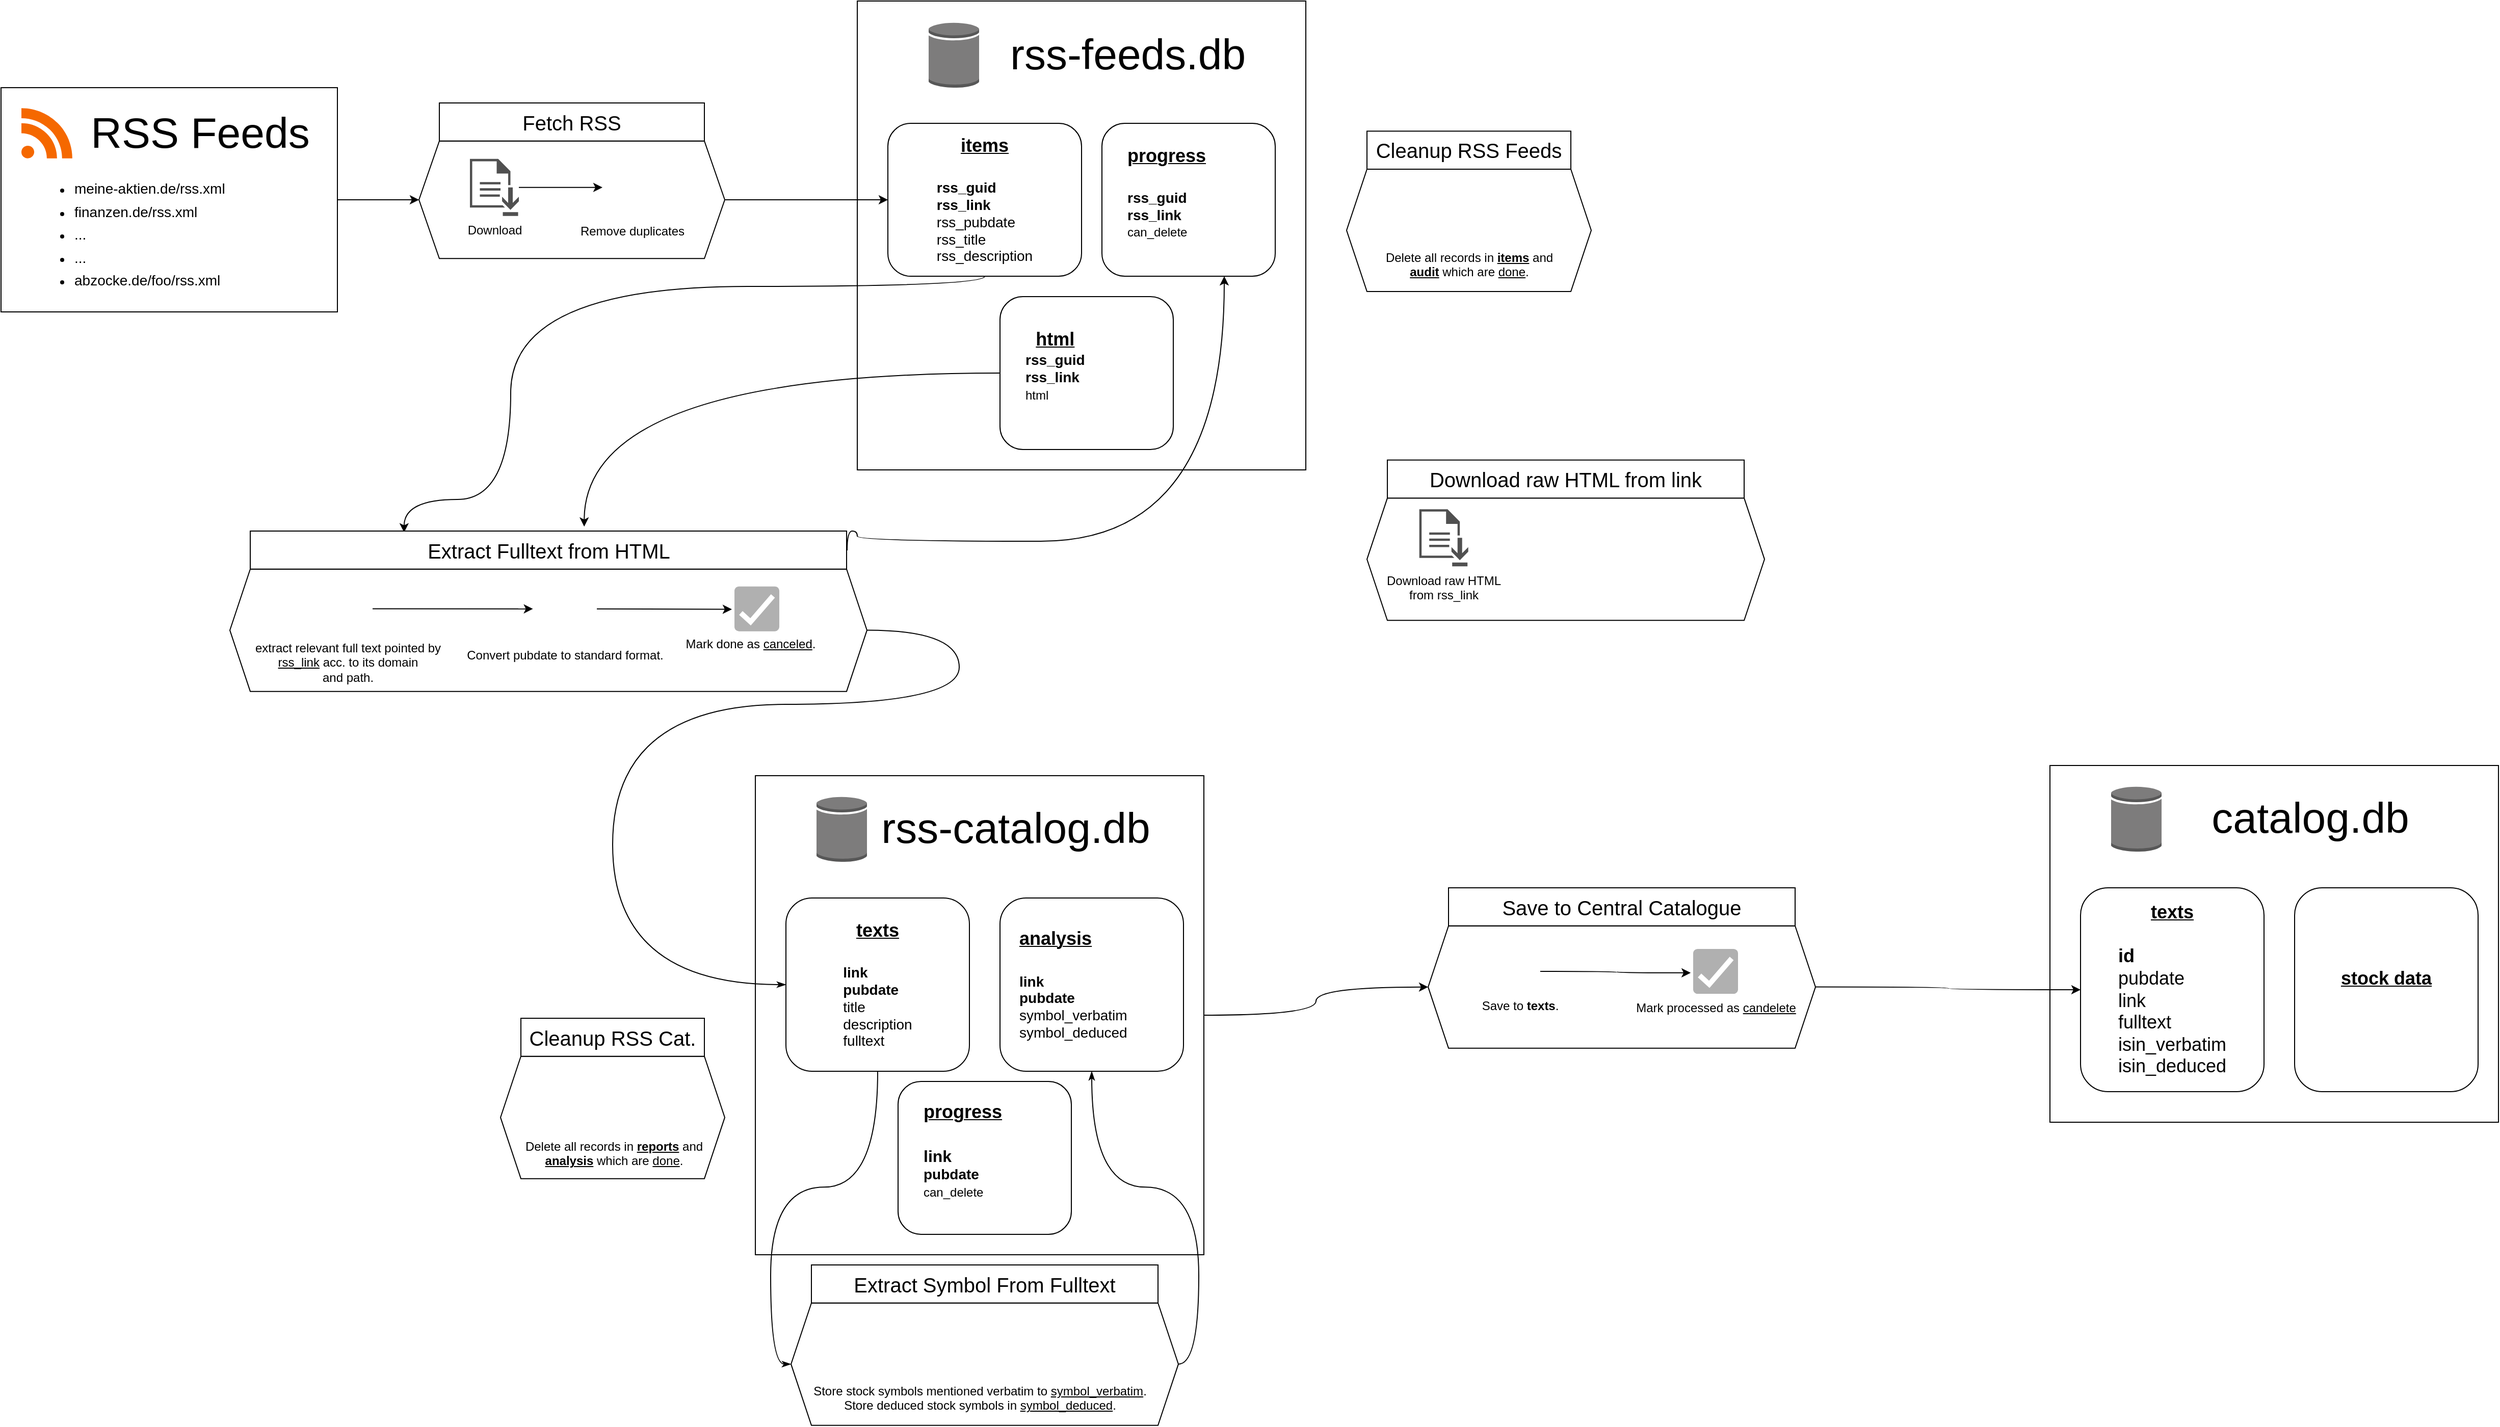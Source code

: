 <mxfile version="14.4.3" type="device"><diagram name="Page-1" id="c7488fd3-1785-93aa-aadb-54a6760d102a"><mxGraphModel dx="3100" dy="1181" grid="1" gridSize="10" guides="1" tooltips="1" connect="1" arrows="1" fold="1" page="1" pageScale="1" pageWidth="1100" pageHeight="850" background="#ffffff" math="0" shadow="0"><root><mxCell id="0"/><mxCell id="1" parent="0"/><mxCell id="L96eIanU1S4voTSLZeWV-96" value="" style="shape=hexagon;perimeter=hexagonPerimeter2;whiteSpace=wrap;html=1;fixedSize=1;" parent="1" vertex="1"><mxGeometry x="295" y="1397.33" width="380" height="120" as="geometry"/></mxCell><mxCell id="L96eIanU1S4voTSLZeWV-49" value="" style="shape=hexagon;perimeter=hexagonPerimeter2;whiteSpace=wrap;html=1;fixedSize=1;" parent="1" vertex="1"><mxGeometry x="-70" y="257.33" width="300" height="115.33" as="geometry"/></mxCell><mxCell id="L96eIanU1S4voTSLZeWV-45" style="edgeStyle=orthogonalEdgeStyle;curved=1;rounded=0;orthogonalLoop=1;jettySize=auto;html=1;entryX=0;entryY=0.5;entryDx=0;entryDy=0;" parent="1" source="L96eIanU1S4voTSLZeWV-40" target="L96eIanU1S4voTSLZeWV-49" edge="1"><mxGeometry relative="1" as="geometry"/></mxCell><mxCell id="L96eIanU1S4voTSLZeWV-40" value="" style="rounded=0;whiteSpace=wrap;html=1;" parent="1" vertex="1"><mxGeometry x="-480" y="205" width="330" height="220" as="geometry"/></mxCell><mxCell id="L96eIanU1S4voTSLZeWV-3" value="" style="rounded=0;whiteSpace=wrap;html=1;" parent="1" vertex="1"><mxGeometry x="360" y="120" width="440" height="460" as="geometry"/></mxCell><mxCell id="L96eIanU1S4voTSLZeWV-2" value="" style="outlineConnect=0;dashed=0;verticalLabelPosition=bottom;verticalAlign=top;align=center;html=1;shape=mxgraph.aws3.generic_database;fillColor=#7D7C7C;gradientColor=none;" parent="1" vertex="1"><mxGeometry x="430" y="140.5" width="49.5" height="64.5" as="geometry"/></mxCell><mxCell id="L96eIanU1S4voTSLZeWV-4" value="&lt;div style=&quot;font-size: 42px&quot;&gt;&lt;font style=&quot;font-size: 42px&quot;&gt;rss-feeds.db&lt;/font&gt;&lt;/div&gt;" style="text;html=1;resizable=0;autosize=1;align=center;verticalAlign=middle;points=[];fillColor=none;strokeColor=none;rounded=0;" parent="1" vertex="1"><mxGeometry x="500" y="162.75" width="250" height="20" as="geometry"/></mxCell><mxCell id="L96eIanU1S4voTSLZeWV-36" value="&lt;div&gt;&lt;u&gt;&lt;font style=&quot;font-size: 18px&quot;&gt;&lt;b&gt;items&lt;/b&gt;&lt;/font&gt;&lt;/u&gt;&lt;/div&gt;&lt;div&gt;&lt;b&gt;&lt;font style=&quot;font-size: 18px&quot;&gt;&lt;br&gt;&lt;/font&gt;&lt;/b&gt;&lt;/div&gt;&lt;div align=&quot;left&quot;&gt;&lt;font style=&quot;font-size: 14px&quot;&gt;&lt;b&gt;rss_guid&lt;/b&gt;&lt;br&gt;&lt;/font&gt;&lt;/div&gt;&lt;div align=&quot;left&quot;&gt;&lt;b&gt;&lt;font style=&quot;font-size: 14px&quot;&gt;rss_link&lt;/font&gt;&lt;/b&gt;&lt;/div&gt;&lt;div align=&quot;left&quot;&gt;&lt;font style=&quot;font-size: 14px&quot;&gt;rss_pubdate&lt;/font&gt;&lt;/div&gt;&lt;div align=&quot;left&quot;&gt;&lt;font style=&quot;font-size: 14px&quot;&gt;rss_title&lt;/font&gt;&lt;/div&gt;&lt;div align=&quot;left&quot;&gt;&lt;font style=&quot;font-size: 14px&quot;&gt;rss_description&lt;br&gt;&lt;/font&gt;&lt;/div&gt;" style="rounded=1;whiteSpace=wrap;html=1;" parent="1" vertex="1"><mxGeometry x="390" y="240" width="190" height="150" as="geometry"/></mxCell><mxCell id="L96eIanU1S4voTSLZeWV-37" value="" style="dashed=0;outlineConnect=0;html=1;align=center;labelPosition=center;verticalLabelPosition=bottom;verticalAlign=top;shape=mxgraph.weblogos.rss;fillColor=#F56800;strokeColor=none" parent="1" vertex="1"><mxGeometry x="-460" y="225" width="50" height="49.35" as="geometry"/></mxCell><mxCell id="L96eIanU1S4voTSLZeWV-41" value="&lt;font style=&quot;font-size: 42px&quot;&gt;RSS Feeds&lt;/font&gt;" style="text;html=1;resizable=0;autosize=1;align=center;verticalAlign=middle;points=[];fillColor=none;strokeColor=none;rounded=0;" parent="1" vertex="1"><mxGeometry x="-400" y="234.67" width="230" height="30" as="geometry"/></mxCell><mxCell id="L96eIanU1S4voTSLZeWV-42" value="&lt;div align=&quot;left&quot;&gt;&lt;ul style=&quot;line-height: 180%&quot;&gt;&lt;li&gt;&lt;font style=&quot;font-size: 14px&quot;&gt;meine-aktien.de/rss.xml&lt;/font&gt;&lt;/li&gt;&lt;li&gt;&lt;font style=&quot;font-size: 14px&quot;&gt;finanzen.de/rss.xml&lt;/font&gt;&lt;/li&gt;&lt;li&gt;&lt;font style=&quot;font-size: 14px&quot;&gt;...&lt;/font&gt;&lt;/li&gt;&lt;li&gt;&lt;font style=&quot;font-size: 14px&quot;&gt;...&lt;/font&gt;&lt;/li&gt;&lt;li&gt;&lt;font style=&quot;font-size: 14px&quot;&gt;abzocke.de/foo/rss.xml&lt;br&gt;&lt;/font&gt;&lt;/li&gt;&lt;/ul&gt;&lt;/div&gt;" style="text;html=1;strokeColor=none;fillColor=none;align=left;verticalAlign=middle;whiteSpace=wrap;rounded=0;" parent="1" vertex="1"><mxGeometry x="-450" y="295" width="261" height="110" as="geometry"/></mxCell><mxCell id="L96eIanU1S4voTSLZeWV-47" style="edgeStyle=orthogonalEdgeStyle;curved=1;rounded=0;orthogonalLoop=1;jettySize=auto;html=1;entryX=0;entryY=0.5;entryDx=0;entryDy=0;" parent="1" source="L96eIanU1S4voTSLZeWV-44" target="L96eIanU1S4voTSLZeWV-46" edge="1"><mxGeometry relative="1" as="geometry"/></mxCell><mxCell id="L96eIanU1S4voTSLZeWV-44" value="Download" style="pointerEvents=1;shadow=0;dashed=0;html=1;strokeColor=none;fillColor=#505050;labelPosition=center;verticalLabelPosition=bottom;verticalAlign=top;outlineConnect=0;align=center;shape=mxgraph.office.concepts.download;" parent="1" vertex="1"><mxGeometry x="-20" y="274.93" width="48" height="56" as="geometry"/></mxCell><mxCell id="L96eIanU1S4voTSLZeWV-48" style="edgeStyle=orthogonalEdgeStyle;curved=1;rounded=0;orthogonalLoop=1;jettySize=auto;html=1;exitX=1;exitY=0.5;exitDx=0;exitDy=0;" parent="1" source="L96eIanU1S4voTSLZeWV-49" target="L96eIanU1S4voTSLZeWV-36" edge="1"><mxGeometry relative="1" as="geometry"><mxPoint x="230" y="315" as="sourcePoint"/></mxGeometry></mxCell><mxCell id="L96eIanU1S4voTSLZeWV-46" value="Remove duplicates" style="shape=image;html=1;verticalAlign=top;verticalLabelPosition=bottom;labelBackgroundColor=#ffffff;imageAspect=0;aspect=fixed;image=https://cdn0.iconfinder.com/data/icons/social-productivity/512/Copy_duplicate-128.png" parent="1" vertex="1"><mxGeometry x="110" y="274.35" width="57.15" height="57.15" as="geometry"/></mxCell><mxCell id="L96eIanU1S4voTSLZeWV-50" value="&lt;div align=&quot;center&quot;&gt;&lt;u&gt;&lt;b&gt;&lt;font style=&quot;font-size: 18px&quot;&gt;progress&lt;/font&gt;&lt;/b&gt;&lt;/u&gt;&lt;/div&gt;&lt;div&gt;&lt;font style=&quot;font-size: 18px&quot;&gt;&lt;b&gt;&lt;br&gt;&lt;/b&gt;&lt;/font&gt;&lt;/div&gt;&lt;div&gt;&lt;b&gt;&lt;font style=&quot;font-size: 14px&quot;&gt;rss_guid&lt;br&gt;&lt;/font&gt;&lt;/b&gt;&lt;/div&gt;&lt;div&gt;&lt;b&gt;&lt;font style=&quot;font-size: 14px&quot;&gt;rss_link&lt;/font&gt;&lt;/b&gt;&lt;/div&gt;&lt;div&gt;can_delete&lt;font style=&quot;font-size: 14px&quot;&gt;&lt;u&gt;&lt;br&gt;&lt;/u&gt;&lt;/font&gt;&lt;/div&gt;&lt;div&gt;&lt;br&gt;&lt;/div&gt;" style="rounded=1;whiteSpace=wrap;html=1;align=left;spacingLeft=23;" parent="1" vertex="1"><mxGeometry x="600" y="240" width="170" height="150" as="geometry"/></mxCell><mxCell id="L96eIanU1S4voTSLZeWV-52" value="" style="rounded=0;whiteSpace=wrap;html=1;" parent="1" vertex="1"><mxGeometry x="260" y="880" width="440" height="470" as="geometry"/></mxCell><mxCell id="L96eIanU1S4voTSLZeWV-53" value="" style="outlineConnect=0;dashed=0;verticalLabelPosition=bottom;verticalAlign=top;align=center;html=1;shape=mxgraph.aws3.generic_database;fillColor=#7D7C7C;gradientColor=none;" parent="1" vertex="1"><mxGeometry x="320" y="900" width="49.5" height="64.5" as="geometry"/></mxCell><mxCell id="L96eIanU1S4voTSLZeWV-54" value="&lt;div style=&quot;font-size: 42px&quot;&gt;&lt;font style=&quot;font-size: 42px&quot;&gt;rss-catalog.db&lt;/font&gt;&lt;/div&gt;" style="text;html=1;resizable=0;autosize=1;align=center;verticalAlign=middle;points=[];fillColor=none;strokeColor=none;rounded=0;" parent="1" vertex="1"><mxGeometry x="375" y="922.25" width="280" height="20" as="geometry"/></mxCell><mxCell id="L96eIanU1S4voTSLZeWV-55" value="&lt;div&gt;&lt;u&gt;&lt;font style=&quot;font-size: 18px&quot;&gt;&lt;b&gt;texts&lt;/b&gt;&lt;/font&gt;&lt;/u&gt;&lt;/div&gt;&lt;div&gt;&lt;font style=&quot;font-size: 18px&quot;&gt;&lt;b&gt;&lt;br&gt;&lt;/b&gt;&lt;/font&gt;&lt;/div&gt;&lt;div align=&quot;left&quot;&gt;&lt;b&gt;&lt;font style=&quot;font-size: 14px&quot;&gt;link&lt;/font&gt;&lt;font style=&quot;font-size: 14px&quot;&gt;&lt;br&gt;&lt;/font&gt;&lt;/b&gt;&lt;/div&gt;&lt;div align=&quot;left&quot;&gt;&lt;font style=&quot;font-size: 14px&quot;&gt;&lt;b&gt;pubdate&lt;/b&gt;&lt;br&gt;&lt;/font&gt;&lt;/div&gt;&lt;div align=&quot;left&quot;&gt;&lt;font style=&quot;font-size: 14px&quot;&gt;title&lt;br&gt;&lt;/font&gt;&lt;/div&gt;&lt;div align=&quot;left&quot;&gt;&lt;font style=&quot;font-size: 14px&quot;&gt;description&lt;br&gt;&lt;/font&gt;&lt;/div&gt;&lt;div align=&quot;left&quot;&gt;&lt;font style=&quot;font-size: 14px&quot;&gt;fulltext&lt;/font&gt;&lt;/div&gt;" style="rounded=1;whiteSpace=wrap;html=1;" parent="1" vertex="1"><mxGeometry x="290" y="1000" width="180" height="170" as="geometry"/></mxCell><mxCell id="L96eIanU1S4voTSLZeWV-76" style="edgeStyle=orthogonalEdgeStyle;curved=1;rounded=0;orthogonalLoop=1;jettySize=auto;html=1;endArrow=none;endFill=0;startArrow=classic;startFill=1;exitX=0.258;exitY=0.036;exitDx=0;exitDy=0;exitPerimeter=0;" parent="1" source="L96eIanU1S4voTSLZeWV-93" target="L96eIanU1S4voTSLZeWV-36" edge="1"><mxGeometry relative="1" as="geometry"><mxPoint x="414" y="540" as="sourcePoint"/><Array as="points"><mxPoint x="20" y="609"/><mxPoint x="20" y="400"/><mxPoint x="485" y="400"/></Array></mxGeometry></mxCell><mxCell id="L96eIanU1S4voTSLZeWV-79" style="edgeStyle=orthogonalEdgeStyle;curved=1;rounded=0;orthogonalLoop=1;jettySize=auto;html=1;entryX=0;entryY=0.5;entryDx=0;entryDy=0;startArrow=none;startFill=0;endArrow=classicThin;endFill=1;" parent="1" source="L96eIanU1S4voTSLZeWV-57" target="L96eIanU1S4voTSLZeWV-55" edge="1"><mxGeometry relative="1" as="geometry"><Array as="points"><mxPoint x="460" y="810"/><mxPoint x="120" y="810"/><mxPoint x="120" y="1085"/></Array></mxGeometry></mxCell><mxCell id="L96eIanU1S4voTSLZeWV-57" value="" style="shape=hexagon;perimeter=hexagonPerimeter2;whiteSpace=wrap;html=1;fixedSize=1;" parent="1" vertex="1"><mxGeometry x="-255.5" y="677.33" width="625" height="120" as="geometry"/></mxCell><mxCell id="L96eIanU1S4voTSLZeWV-126" style="edgeStyle=orthogonalEdgeStyle;curved=1;rounded=0;orthogonalLoop=1;jettySize=auto;html=1;startArrow=none;startFill=0;endArrow=classic;endFill=1;" parent="1" source="L96eIanU1S4voTSLZeWV-61" target="L96eIanU1S4voTSLZeWV-125" edge="1"><mxGeometry relative="1" as="geometry"/></mxCell><mxCell id="L96eIanU1S4voTSLZeWV-61" value="&lt;div&gt;extract relevant full text pointed by &lt;br&gt;&lt;/div&gt;&lt;div&gt;&lt;u&gt;rss_link&lt;/u&gt; acc. to its domain &lt;br&gt;&lt;/div&gt;&lt;div&gt;and path.&lt;/div&gt;" style="shape=image;html=1;verticalAlign=top;verticalLabelPosition=bottom;labelBackgroundColor=#ffffff;imageAspect=0;aspect=fixed;image=https://cdn0.iconfinder.com/data/icons/entypo/100/extract-128.png;align=center;" parent="1" vertex="1"><mxGeometry x="-165.5" y="691.33" width="50" height="50" as="geometry"/></mxCell><mxCell id="L96eIanU1S4voTSLZeWV-63" value="&lt;div&gt;Store stock symbols mentioned verbatim to &lt;u&gt;symbol_verbatim&lt;/u&gt;.&lt;/div&gt;&lt;div&gt;Store deduced stock symbols in &lt;u&gt;symbol_deduced&lt;/u&gt;.&lt;br&gt;&lt;/div&gt;" style="shape=image;html=1;verticalAlign=top;verticalLabelPosition=bottom;labelBackgroundColor=#ffffff;imageAspect=0;aspect=fixed;image=https://cdn4.iconfinder.com/data/icons/success-filloutline/64/chart-analytics-stocks-increasing-growth-128.png;align=center;" parent="1" vertex="1"><mxGeometry x="450" y="1410" width="60" height="60" as="geometry"/></mxCell><mxCell id="L96eIanU1S4voTSLZeWV-65" value="" style="dashed=0;labelPosition=right;align=left;shape=mxgraph.gmdl.checkbox;strokeColor=none;fillColor=#B0B0B0;strokeWidth=2;aspect=fixed;verticalAlign=bottom;" parent="1" vertex="1"><mxGeometry x="239.5" y="694.33" width="44" height="44" as="geometry"/></mxCell><mxCell id="L96eIanU1S4voTSLZeWV-73" value="&lt;div&gt;Mark done as &lt;u&gt;canceled&lt;/u&gt;.&lt;/div&gt;" style="text;html=1;resizable=0;autosize=1;align=center;verticalAlign=middle;points=[];fillColor=none;strokeColor=none;rounded=0;" parent="1" vertex="1"><mxGeometry x="184.5" y="741.33" width="140" height="20" as="geometry"/></mxCell><mxCell id="L96eIanU1S4voTSLZeWV-75" value="&lt;div align=&quot;left&quot;&gt;&lt;font size=&quot;1&quot;&gt;&lt;u&gt;&lt;b style=&quot;font-size: 18px&quot;&gt;analysis&lt;/b&gt;&lt;/u&gt;&lt;/font&gt;&lt;/div&gt;&lt;div align=&quot;left&quot;&gt;&lt;font style=&quot;font-size: 18px&quot;&gt;&lt;b&gt;&lt;br&gt;&lt;/b&gt;&lt;/font&gt;&lt;/div&gt;&lt;div align=&quot;left&quot;&gt;&lt;b&gt;&lt;font style=&quot;font-size: 14px&quot;&gt;link&lt;/font&gt;&lt;font style=&quot;font-size: 14px&quot;&gt;&lt;br&gt;&lt;/font&gt;&lt;/b&gt;&lt;/div&gt;&lt;div align=&quot;left&quot;&gt;&lt;font style=&quot;font-size: 14px&quot;&gt;&lt;b&gt;pubdate&lt;/b&gt;&lt;br&gt;&lt;/font&gt;&lt;/div&gt;&lt;div style=&quot;font-size: 14px&quot; align=&quot;left&quot;&gt;symbol&lt;font style=&quot;font-size: 14px&quot;&gt;_verbatim&lt;br&gt;&lt;/font&gt;&lt;/div&gt;&lt;div align=&quot;left&quot;&gt;&lt;font style=&quot;font-size: 14px&quot;&gt;symbol_deduced&lt;/font&gt;&lt;/div&gt;" style="rounded=1;whiteSpace=wrap;html=1;align=left;spacingLeft=17;" parent="1" vertex="1"><mxGeometry x="500" y="1000" width="180" height="170" as="geometry"/></mxCell><mxCell id="L96eIanU1S4voTSLZeWV-81" value="" style="shape=hexagon;perimeter=hexagonPerimeter2;whiteSpace=wrap;html=1;fixedSize=1;" parent="1" vertex="1"><mxGeometry x="840" y="285" width="240" height="120" as="geometry"/></mxCell><mxCell id="L96eIanU1S4voTSLZeWV-86" value="&lt;div&gt;Delete all records in &lt;u&gt;&lt;b&gt;items&lt;/b&gt;&lt;/u&gt; and &lt;br&gt;&lt;/div&gt;&lt;div&gt;&lt;u&gt;&lt;b&gt;audit&lt;/b&gt;&lt;/u&gt; which are &lt;u&gt;done&lt;/u&gt;.&lt;/div&gt;" style="shape=image;html=1;verticalAlign=top;verticalLabelPosition=bottom;labelBackgroundColor=#ffffff;imageAspect=0;aspect=fixed;image=https://cdn3.iconfinder.com/data/icons/materia-flat-halloween-free/24/039_007_broom_halloween_witch_magic-128.png;align=center;" parent="1" vertex="1"><mxGeometry x="928.67" y="295" width="62.67" height="62.67" as="geometry"/></mxCell><mxCell id="L96eIanU1S4voTSLZeWV-89" value="&lt;font style=&quot;font-size: 20px&quot;&gt;Fetch RSS&lt;/font&gt;" style="rounded=0;whiteSpace=wrap;html=1;align=center;" parent="1" vertex="1"><mxGeometry x="-50" y="220" width="260" height="37.33" as="geometry"/></mxCell><mxCell id="L96eIanU1S4voTSLZeWV-92" value="&lt;font style=&quot;font-size: 20px&quot;&gt;Cleanup RSS&lt;/font&gt;&lt;font style=&quot;font-size: 20px&quot;&gt; Feeds&lt;/font&gt;" style="rounded=0;whiteSpace=wrap;html=1;align=center;" parent="1" vertex="1"><mxGeometry x="860" y="247.67" width="200" height="37.33" as="geometry"/></mxCell><mxCell id="7Yo4P3cQVqL27J-hmTuU-13" style="edgeStyle=orthogonalEdgeStyle;curved=1;rounded=0;orthogonalLoop=1;jettySize=auto;html=1;" edge="1" parent="1" target="L96eIanU1S4voTSLZeWV-50"><mxGeometry relative="1" as="geometry"><mxPoint x="350" y="659" as="sourcePoint"/><Array as="points"><mxPoint x="360" y="640"/><mxPoint x="360" y="650"/><mxPoint x="720" y="650"/></Array></mxGeometry></mxCell><mxCell id="L96eIanU1S4voTSLZeWV-93" value="&lt;font style=&quot;font-size: 20px&quot;&gt;Extract Fulltext from HTML&lt;br&gt;&lt;/font&gt;" style="rounded=0;whiteSpace=wrap;html=1;align=center;" parent="1" vertex="1"><mxGeometry x="-235.5" y="640" width="585" height="37.33" as="geometry"/></mxCell><mxCell id="L96eIanU1S4voTSLZeWV-101" value="&lt;font style=&quot;font-size: 20px&quot;&gt;Extract Symbol From Fulltext&lt;br&gt;&lt;/font&gt;" style="rounded=0;whiteSpace=wrap;html=1;align=center;" parent="1" vertex="1"><mxGeometry x="315" y="1360" width="340" height="37.33" as="geometry"/></mxCell><mxCell id="L96eIanU1S4voTSLZeWV-104" style="edgeStyle=orthogonalEdgeStyle;curved=1;rounded=0;orthogonalLoop=1;jettySize=auto;html=1;entryX=0.5;entryY=1;entryDx=0;entryDy=0;startArrow=classicThin;startFill=1;endArrow=none;endFill=0;exitX=0;exitY=0.5;exitDx=0;exitDy=0;" parent="1" source="L96eIanU1S4voTSLZeWV-96" target="L96eIanU1S4voTSLZeWV-55" edge="1"><mxGeometry relative="1" as="geometry"/></mxCell><mxCell id="L96eIanU1S4voTSLZeWV-105" style="edgeStyle=orthogonalEdgeStyle;curved=1;rounded=0;orthogonalLoop=1;jettySize=auto;html=1;exitX=1;exitY=0.5;exitDx=0;exitDy=0;entryX=0.5;entryY=1;entryDx=0;entryDy=0;startArrow=none;startFill=0;endArrow=classicThin;endFill=1;" parent="1" source="L96eIanU1S4voTSLZeWV-96" target="L96eIanU1S4voTSLZeWV-75" edge="1"><mxGeometry relative="1" as="geometry"/></mxCell><mxCell id="L96eIanU1S4voTSLZeWV-106" value="" style="rounded=0;whiteSpace=wrap;html=1;" parent="1" vertex="1"><mxGeometry x="1530" y="870" width="440" height="350" as="geometry"/></mxCell><mxCell id="L96eIanU1S4voTSLZeWV-107" value="" style="outlineConnect=0;dashed=0;verticalLabelPosition=bottom;verticalAlign=top;align=center;html=1;shape=mxgraph.aws3.generic_database;fillColor=#7D7C7C;gradientColor=none;" parent="1" vertex="1"><mxGeometry x="1590" y="890" width="49.5" height="64.5" as="geometry"/></mxCell><mxCell id="L96eIanU1S4voTSLZeWV-108" value="&lt;div style=&quot;font-size: 42px&quot;&gt;&lt;font style=&quot;font-size: 42px&quot;&gt;catalog.db&lt;/font&gt;&lt;/div&gt;" style="text;html=1;resizable=0;autosize=1;align=center;verticalAlign=middle;points=[];fillColor=none;strokeColor=none;rounded=0;" parent="1" vertex="1"><mxGeometry x="1680" y="912.25" width="210" height="20" as="geometry"/></mxCell><mxCell id="L96eIanU1S4voTSLZeWV-109" value="&lt;div&gt;&lt;u&gt;&lt;font style=&quot;font-size: 18px&quot;&gt;&lt;b&gt;texts&lt;/b&gt;&lt;/font&gt;&lt;/u&gt;&lt;/div&gt;&lt;div style=&quot;font-size: 18px&quot;&gt;&lt;font style=&quot;font-size: 18px&quot;&gt;&lt;b&gt;&lt;br&gt;&lt;/b&gt;&lt;/font&gt;&lt;/div&gt;&lt;div style=&quot;font-size: 18px&quot; align=&quot;left&quot;&gt;&lt;font style=&quot;font-size: 18px&quot;&gt;&lt;b&gt;id&lt;br&gt;&lt;/b&gt;&lt;/font&gt;&lt;/div&gt;&lt;div style=&quot;font-size: 18px&quot; align=&quot;left&quot;&gt;&lt;font style=&quot;font-size: 18px&quot;&gt;pubdate&lt;font style=&quot;font-size: 18px&quot;&gt;&lt;br&gt;&lt;/font&gt;&lt;/font&gt;&lt;/div&gt;&lt;div style=&quot;font-size: 18px&quot; align=&quot;left&quot;&gt;&lt;font style=&quot;font-size: 18px&quot;&gt;&lt;font style=&quot;font-size: 18px&quot;&gt;link&lt;br&gt;&lt;/font&gt;&lt;/font&gt;&lt;/div&gt;&lt;div style=&quot;font-size: 18px&quot; align=&quot;left&quot;&gt;&lt;font style=&quot;font-size: 18px&quot;&gt;fulltext&lt;br&gt;&lt;/font&gt;&lt;/div&gt;&lt;div style=&quot;font-size: 18px&quot; align=&quot;left&quot;&gt;&lt;font style=&quot;font-size: 18px&quot;&gt;isin_verbatim&lt;/font&gt;&lt;/div&gt;&lt;div style=&quot;font-size: 18px&quot; align=&quot;left&quot;&gt;&lt;font style=&quot;font-size: 18px&quot;&gt;isin_deduced&lt;/font&gt;&lt;/div&gt;" style="rounded=1;whiteSpace=wrap;html=1;" parent="1" vertex="1"><mxGeometry x="1560" y="990" width="180" height="200" as="geometry"/></mxCell><mxCell id="L96eIanU1S4voTSLZeWV-110" value="&lt;font style=&quot;font-size: 18px&quot;&gt;&lt;u&gt;&lt;b&gt;stock data&lt;/b&gt;&lt;/u&gt;&lt;/font&gt;&lt;br&gt;&lt;div&gt;&lt;font style=&quot;font-size: 18px&quot;&gt;&lt;b&gt;&lt;br&gt;&lt;/b&gt;&lt;/font&gt;&lt;/div&gt;" style="rounded=1;whiteSpace=wrap;html=1;" parent="1" vertex="1"><mxGeometry x="1770" y="990" width="180" height="200" as="geometry"/></mxCell><mxCell id="L96eIanU1S4voTSLZeWV-112" value="" style="shape=hexagon;perimeter=hexagonPerimeter2;whiteSpace=wrap;html=1;fixedSize=1;" parent="1" vertex="1"><mxGeometry x="10" y="1155.33" width="220" height="120" as="geometry"/></mxCell><mxCell id="L96eIanU1S4voTSLZeWV-113" value="&lt;div&gt;Delete all records in &lt;u&gt;&lt;b&gt;reports&lt;/b&gt;&lt;/u&gt; and &lt;br&gt;&lt;/div&gt;&lt;div&gt;&lt;u&gt;&lt;b&gt;analysis&lt;/b&gt;&lt;/u&gt; which are &lt;u&gt;done&lt;/u&gt;.&lt;/div&gt;" style="shape=image;html=1;verticalAlign=top;verticalLabelPosition=bottom;labelBackgroundColor=#ffffff;imageAspect=0;aspect=fixed;image=https://cdn3.iconfinder.com/data/icons/materia-flat-halloween-free/24/039_007_broom_halloween_witch_magic-128.png;align=center;" parent="1" vertex="1"><mxGeometry x="90" y="1167.34" width="62.67" height="62.67" as="geometry"/></mxCell><mxCell id="L96eIanU1S4voTSLZeWV-114" value="&lt;font style=&quot;font-size: 20px&quot;&gt;Cleanup RSS Cat.&lt;br&gt;&lt;/font&gt;" style="rounded=0;whiteSpace=wrap;html=1;align=center;" parent="1" vertex="1"><mxGeometry x="30" y="1118" width="180" height="37.33" as="geometry"/></mxCell><mxCell id="L96eIanU1S4voTSLZeWV-122" style="edgeStyle=orthogonalEdgeStyle;curved=1;rounded=0;orthogonalLoop=1;jettySize=auto;html=1;entryX=0;entryY=0.5;entryDx=0;entryDy=0;startArrow=none;startFill=0;endArrow=classic;endFill=1;" parent="1" source="L96eIanU1S4voTSLZeWV-115" target="L96eIanU1S4voTSLZeWV-109" edge="1"><mxGeometry relative="1" as="geometry"/></mxCell><mxCell id="L96eIanU1S4voTSLZeWV-123" style="edgeStyle=orthogonalEdgeStyle;curved=1;rounded=0;orthogonalLoop=1;jettySize=auto;html=1;exitX=0;exitY=0.5;exitDx=0;exitDy=0;entryX=1;entryY=0.5;entryDx=0;entryDy=0;startArrow=classic;startFill=1;endArrow=none;endFill=0;" parent="1" source="L96eIanU1S4voTSLZeWV-115" target="L96eIanU1S4voTSLZeWV-52" edge="1"><mxGeometry relative="1" as="geometry"/></mxCell><mxCell id="L96eIanU1S4voTSLZeWV-115" value="" style="shape=hexagon;perimeter=hexagonPerimeter2;whiteSpace=wrap;html=1;fixedSize=1;" parent="1" vertex="1"><mxGeometry x="920" y="1027.33" width="380" height="120" as="geometry"/></mxCell><mxCell id="L96eIanU1S4voTSLZeWV-117" value="&lt;font style=&quot;font-size: 20px&quot;&gt;Save to Central Catalogue&lt;/font&gt;" style="rounded=0;whiteSpace=wrap;html=1;align=center;" parent="1" vertex="1"><mxGeometry x="940" y="990" width="340" height="37.33" as="geometry"/></mxCell><mxCell id="L96eIanU1S4voTSLZeWV-121" style="edgeStyle=orthogonalEdgeStyle;curved=1;rounded=0;orthogonalLoop=1;jettySize=auto;html=1;startArrow=none;startFill=0;endArrow=classic;endFill=1;entryX=-0.055;entryY=0.532;entryDx=0;entryDy=0;entryPerimeter=0;" parent="1" source="L96eIanU1S4voTSLZeWV-118" target="L96eIanU1S4voTSLZeWV-119" edge="1"><mxGeometry relative="1" as="geometry"><mxPoint x="1160" y="1074" as="targetPoint"/></mxGeometry></mxCell><mxCell id="L96eIanU1S4voTSLZeWV-118" value="Save to &lt;b&gt;texts&lt;/b&gt;." style="shape=image;html=1;verticalAlign=top;verticalLabelPosition=bottom;labelBackgroundColor=#ffffff;imageAspect=0;aspect=fixed;image=https://cdn4.iconfinder.com/data/icons/basic-user-interface-elements/700/save-guardar-diskette-128.png;align=center;" parent="1" vertex="1"><mxGeometry x="990" y="1052" width="40" height="40" as="geometry"/></mxCell><mxCell id="L96eIanU1S4voTSLZeWV-119" value="" style="dashed=0;labelPosition=right;align=left;shape=mxgraph.gmdl.checkbox;strokeColor=none;fillColor=#B0B0B0;strokeWidth=2;aspect=fixed;verticalAlign=bottom;" parent="1" vertex="1"><mxGeometry x="1180" y="1050" width="44" height="44" as="geometry"/></mxCell><mxCell id="L96eIanU1S4voTSLZeWV-120" value="Mark processed as &lt;u&gt;candelete&lt;/u&gt;" style="text;html=1;resizable=0;autosize=1;align=center;verticalAlign=middle;points=[];fillColor=none;strokeColor=none;rounded=0;" parent="1" vertex="1"><mxGeometry x="1117" y="1098" width="170" height="20" as="geometry"/></mxCell><mxCell id="L96eIanU1S4voTSLZeWV-127" style="edgeStyle=orthogonalEdgeStyle;curved=1;rounded=0;orthogonalLoop=1;jettySize=auto;html=1;entryX=-0.057;entryY=0.51;entryDx=0;entryDy=0;entryPerimeter=0;startArrow=none;startFill=0;endArrow=classic;endFill=1;" parent="1" source="L96eIanU1S4voTSLZeWV-125" target="L96eIanU1S4voTSLZeWV-65" edge="1"><mxGeometry relative="1" as="geometry"/></mxCell><mxCell id="L96eIanU1S4voTSLZeWV-125" value="Convert pubdate to standard format." style="shape=image;html=1;verticalAlign=top;verticalLabelPosition=bottom;labelBackgroundColor=#ffffff;imageAspect=0;aspect=fixed;image=https://cdn3.iconfinder.com/data/icons/currency-conversion-euro-vol-2/36/currency_money_conversion_euro_to_Bitcoin_finance-128.png;align=center;" parent="1" vertex="1"><mxGeometry x="41.83" y="684.99" width="62.67" height="62.67" as="geometry"/></mxCell><mxCell id="YqcUtGOMyexkDWNuWxN7-1" value="&lt;div align=&quot;center&quot;&gt;&lt;u&gt;&lt;b&gt;&lt;font style=&quot;font-size: 18px&quot;&gt;progress&lt;/font&gt;&lt;/b&gt;&lt;/u&gt;&lt;/div&gt;&lt;div&gt;&lt;font style=&quot;font-size: 18px&quot;&gt;&lt;b&gt;&lt;br&gt;&lt;/b&gt;&lt;/font&gt;&lt;/div&gt;&lt;div style=&quot;font-size: 16px&quot;&gt;&lt;b&gt;link&lt;font style=&quot;font-size: 14px&quot;&gt;&lt;br&gt;&lt;/font&gt;&lt;/b&gt;&lt;/div&gt;&lt;div&gt;&lt;b&gt;&lt;font style=&quot;font-size: 14px&quot;&gt;pubdate&lt;/font&gt;&lt;/b&gt;&lt;/div&gt;&lt;div&gt;can_delete&lt;font style=&quot;font-size: 14px&quot;&gt;&lt;u&gt;&lt;br&gt;&lt;/u&gt;&lt;/font&gt;&lt;/div&gt;&lt;div&gt;&lt;br&gt;&lt;/div&gt;" style="rounded=1;whiteSpace=wrap;html=1;align=left;spacingLeft=23;" parent="1" vertex="1"><mxGeometry x="400" y="1180" width="170" height="150" as="geometry"/></mxCell><mxCell id="7Yo4P3cQVqL27J-hmTuU-12" style="edgeStyle=orthogonalEdgeStyle;curved=1;rounded=0;orthogonalLoop=1;jettySize=auto;html=1;entryX=0.56;entryY=-0.117;entryDx=0;entryDy=0;entryPerimeter=0;" edge="1" parent="1" source="7Yo4P3cQVqL27J-hmTuU-1" target="L96eIanU1S4voTSLZeWV-93"><mxGeometry relative="1" as="geometry"/></mxCell><mxCell id="7Yo4P3cQVqL27J-hmTuU-1" value="&lt;div align=&quot;center&quot;&gt;&lt;span style=&quot;font-size: 18px&quot;&gt;&lt;b&gt;&lt;u&gt;html&lt;/u&gt;&lt;/b&gt;&lt;/span&gt;&lt;/div&gt;&lt;div&gt;&lt;b&gt;&lt;font style=&quot;font-size: 14px&quot;&gt;rss_guid&lt;br&gt;&lt;/font&gt;&lt;/b&gt;&lt;/div&gt;&lt;div&gt;&lt;b&gt;&lt;font style=&quot;font-size: 14px&quot;&gt;rss_link&lt;/font&gt;&lt;/b&gt;&lt;/div&gt;&lt;div&gt;html&lt;font style=&quot;font-size: 14px&quot;&gt;&lt;u&gt;&lt;br&gt;&lt;/u&gt;&lt;/font&gt;&lt;/div&gt;&lt;div&gt;&lt;br&gt;&lt;/div&gt;" style="rounded=1;whiteSpace=wrap;html=1;align=left;spacingLeft=23;" vertex="1" parent="1"><mxGeometry x="500" y="410" width="170" height="150" as="geometry"/></mxCell><mxCell id="7Yo4P3cQVqL27J-hmTuU-2" value="" style="shape=hexagon;perimeter=hexagonPerimeter2;whiteSpace=wrap;html=1;fixedSize=1;" vertex="1" parent="1"><mxGeometry x="860" y="607.66" width="390" height="120" as="geometry"/></mxCell><mxCell id="7Yo4P3cQVqL27J-hmTuU-7" value="&lt;font style=&quot;font-size: 20px&quot;&gt;Download raw HTML from link&lt;/font&gt;" style="rounded=0;whiteSpace=wrap;html=1;align=center;" vertex="1" parent="1"><mxGeometry x="880" y="570.33" width="350" height="37.33" as="geometry"/></mxCell><mxCell id="7Yo4P3cQVqL27J-hmTuU-10" value="Download raw HTML&lt;br&gt;from rss_link" style="pointerEvents=1;shadow=0;dashed=0;html=1;strokeColor=none;fillColor=#505050;labelPosition=center;verticalLabelPosition=bottom;verticalAlign=top;outlineConnect=0;align=center;shape=mxgraph.office.concepts.download;" vertex="1" parent="1"><mxGeometry x="911.34" y="618.66" width="48" height="56" as="geometry"/></mxCell></root></mxGraphModel></diagram></mxfile>